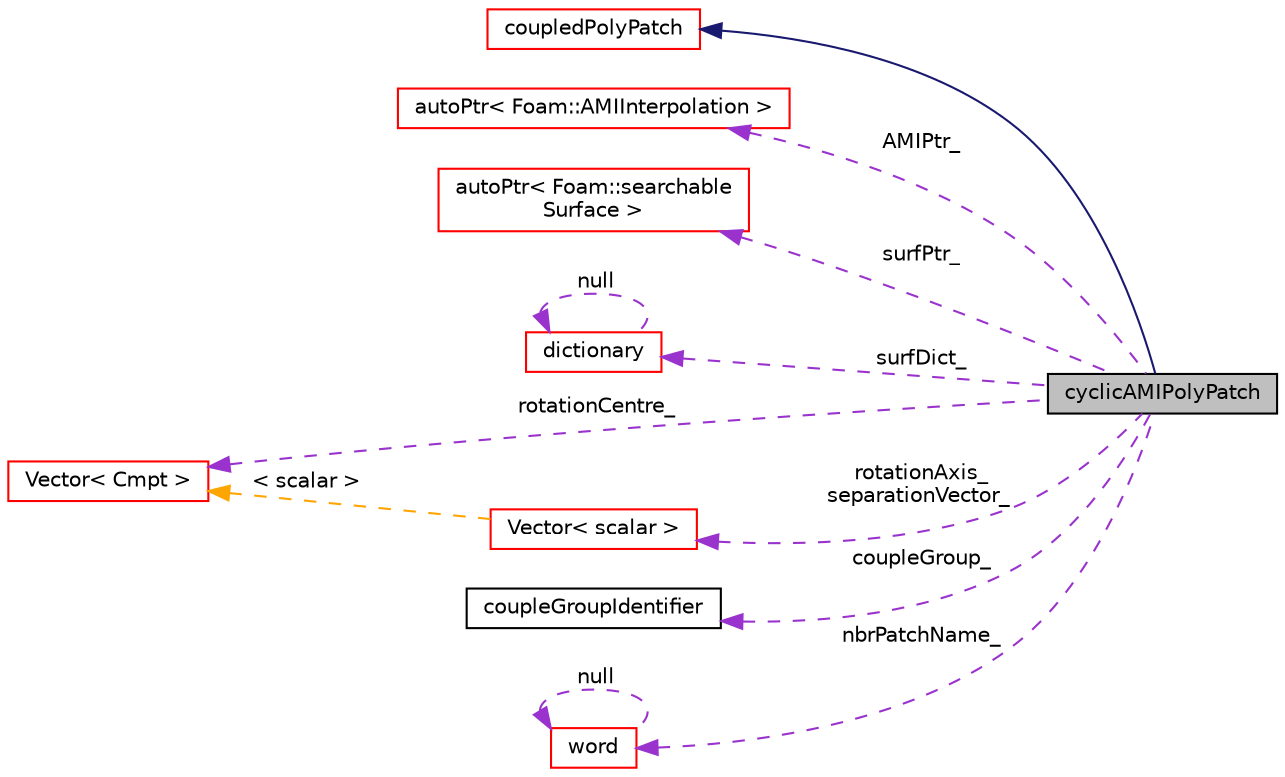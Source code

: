 digraph "cyclicAMIPolyPatch"
{
  bgcolor="transparent";
  edge [fontname="Helvetica",fontsize="10",labelfontname="Helvetica",labelfontsize="10"];
  node [fontname="Helvetica",fontsize="10",shape=record];
  rankdir="LR";
  Node1 [label="cyclicAMIPolyPatch",height=0.2,width=0.4,color="black", fillcolor="grey75", style="filled", fontcolor="black"];
  Node2 -> Node1 [dir="back",color="midnightblue",fontsize="10",style="solid",fontname="Helvetica"];
  Node2 [label="coupledPolyPatch",height=0.2,width=0.4,color="red",URL="$a00424.html",tooltip="The coupledPolyPatch is an abstract base class for patches that couple regions of the computational d..."];
  Node3 -> Node1 [dir="back",color="darkorchid3",fontsize="10",style="dashed",label=" AMIPtr_" ,fontname="Helvetica"];
  Node3 [label="autoPtr\< Foam::AMIInterpolation \>",height=0.2,width=0.4,color="red",URL="$a00084.html"];
  Node4 -> Node1 [dir="back",color="darkorchid3",fontsize="10",style="dashed",label=" surfPtr_" ,fontname="Helvetica"];
  Node4 [label="autoPtr\< Foam::searchable\lSurface \>",height=0.2,width=0.4,color="red",URL="$a00084.html"];
  Node5 -> Node1 [dir="back",color="darkorchid3",fontsize="10",style="dashed",label=" surfDict_" ,fontname="Helvetica"];
  Node5 [label="dictionary",height=0.2,width=0.4,color="red",URL="$a00530.html",tooltip="A list of keyword definitions, which are a keyword followed by any number of values (e..."];
  Node5 -> Node5 [dir="back",color="darkorchid3",fontsize="10",style="dashed",label=" null" ,fontname="Helvetica"];
  Node6 -> Node1 [dir="back",color="darkorchid3",fontsize="10",style="dashed",label=" rotationCentre_" ,fontname="Helvetica"];
  Node6 [label="Vector\< Cmpt \>",height=0.2,width=0.4,color="red",URL="$a02903.html",tooltip="Templated 3D Vector derived from VectorSpace adding construction from 3 components, element access using x(), y() and z() member functions and the inner-product (dot-product) and cross product operators. "];
  Node7 -> Node1 [dir="back",color="darkorchid3",fontsize="10",style="dashed",label=" coupleGroup_" ,fontname="Helvetica"];
  Node7 [label="coupleGroupIdentifier",height=0.2,width=0.4,color="black",URL="$a00425.html",tooltip="Encapsulates using patchGroups to specify coupled patch. "];
  Node8 -> Node1 [dir="back",color="darkorchid3",fontsize="10",style="dashed",label=" rotationAxis_\nseparationVector_" ,fontname="Helvetica"];
  Node8 [label="Vector\< scalar \>",height=0.2,width=0.4,color="red",URL="$a02903.html"];
  Node6 -> Node8 [dir="back",color="orange",fontsize="10",style="dashed",label=" \< scalar \>" ,fontname="Helvetica"];
  Node9 -> Node1 [dir="back",color="darkorchid3",fontsize="10",style="dashed",label=" nbrPatchName_" ,fontname="Helvetica"];
  Node9 [label="word",height=0.2,width=0.4,color="red",URL="$a02985.html",tooltip="A class for handling words, derived from string. "];
  Node9 -> Node9 [dir="back",color="darkorchid3",fontsize="10",style="dashed",label=" null" ,fontname="Helvetica"];
}
